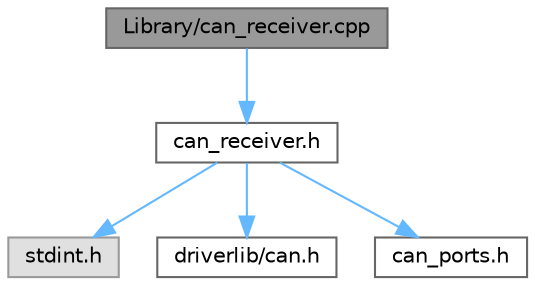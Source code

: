 digraph "Library/can_receiver.cpp"
{
 // LATEX_PDF_SIZE
  bgcolor="transparent";
  edge [fontname=Helvetica,fontsize=10,labelfontname=Helvetica,labelfontsize=10];
  node [fontname=Helvetica,fontsize=10,shape=box,height=0.2,width=0.4];
  Node1 [label="Library/can_receiver.cpp",height=0.2,width=0.4,color="gray40", fillcolor="grey60", style="filled", fontcolor="black",tooltip=" "];
  Node1 -> Node2 [color="steelblue1",style="solid"];
  Node2 [label="can_receiver.h",height=0.2,width=0.4,color="grey40", fillcolor="white", style="filled",URL="$can__receiver_8h.html",tooltip=" "];
  Node2 -> Node3 [color="steelblue1",style="solid"];
  Node3 [label="stdint.h",height=0.2,width=0.4,color="grey60", fillcolor="#E0E0E0", style="filled",tooltip=" "];
  Node2 -> Node4 [color="steelblue1",style="solid"];
  Node4 [label="driverlib/can.h",height=0.2,width=0.4,color="grey40", fillcolor="white", style="filled",URL="$can_8h.html",tooltip=" "];
  Node2 -> Node5 [color="steelblue1",style="solid"];
  Node5 [label="can_ports.h",height=0.2,width=0.4,color="grey40", fillcolor="white", style="filled",URL="$can__ports_8h.html",tooltip=" "];
}
